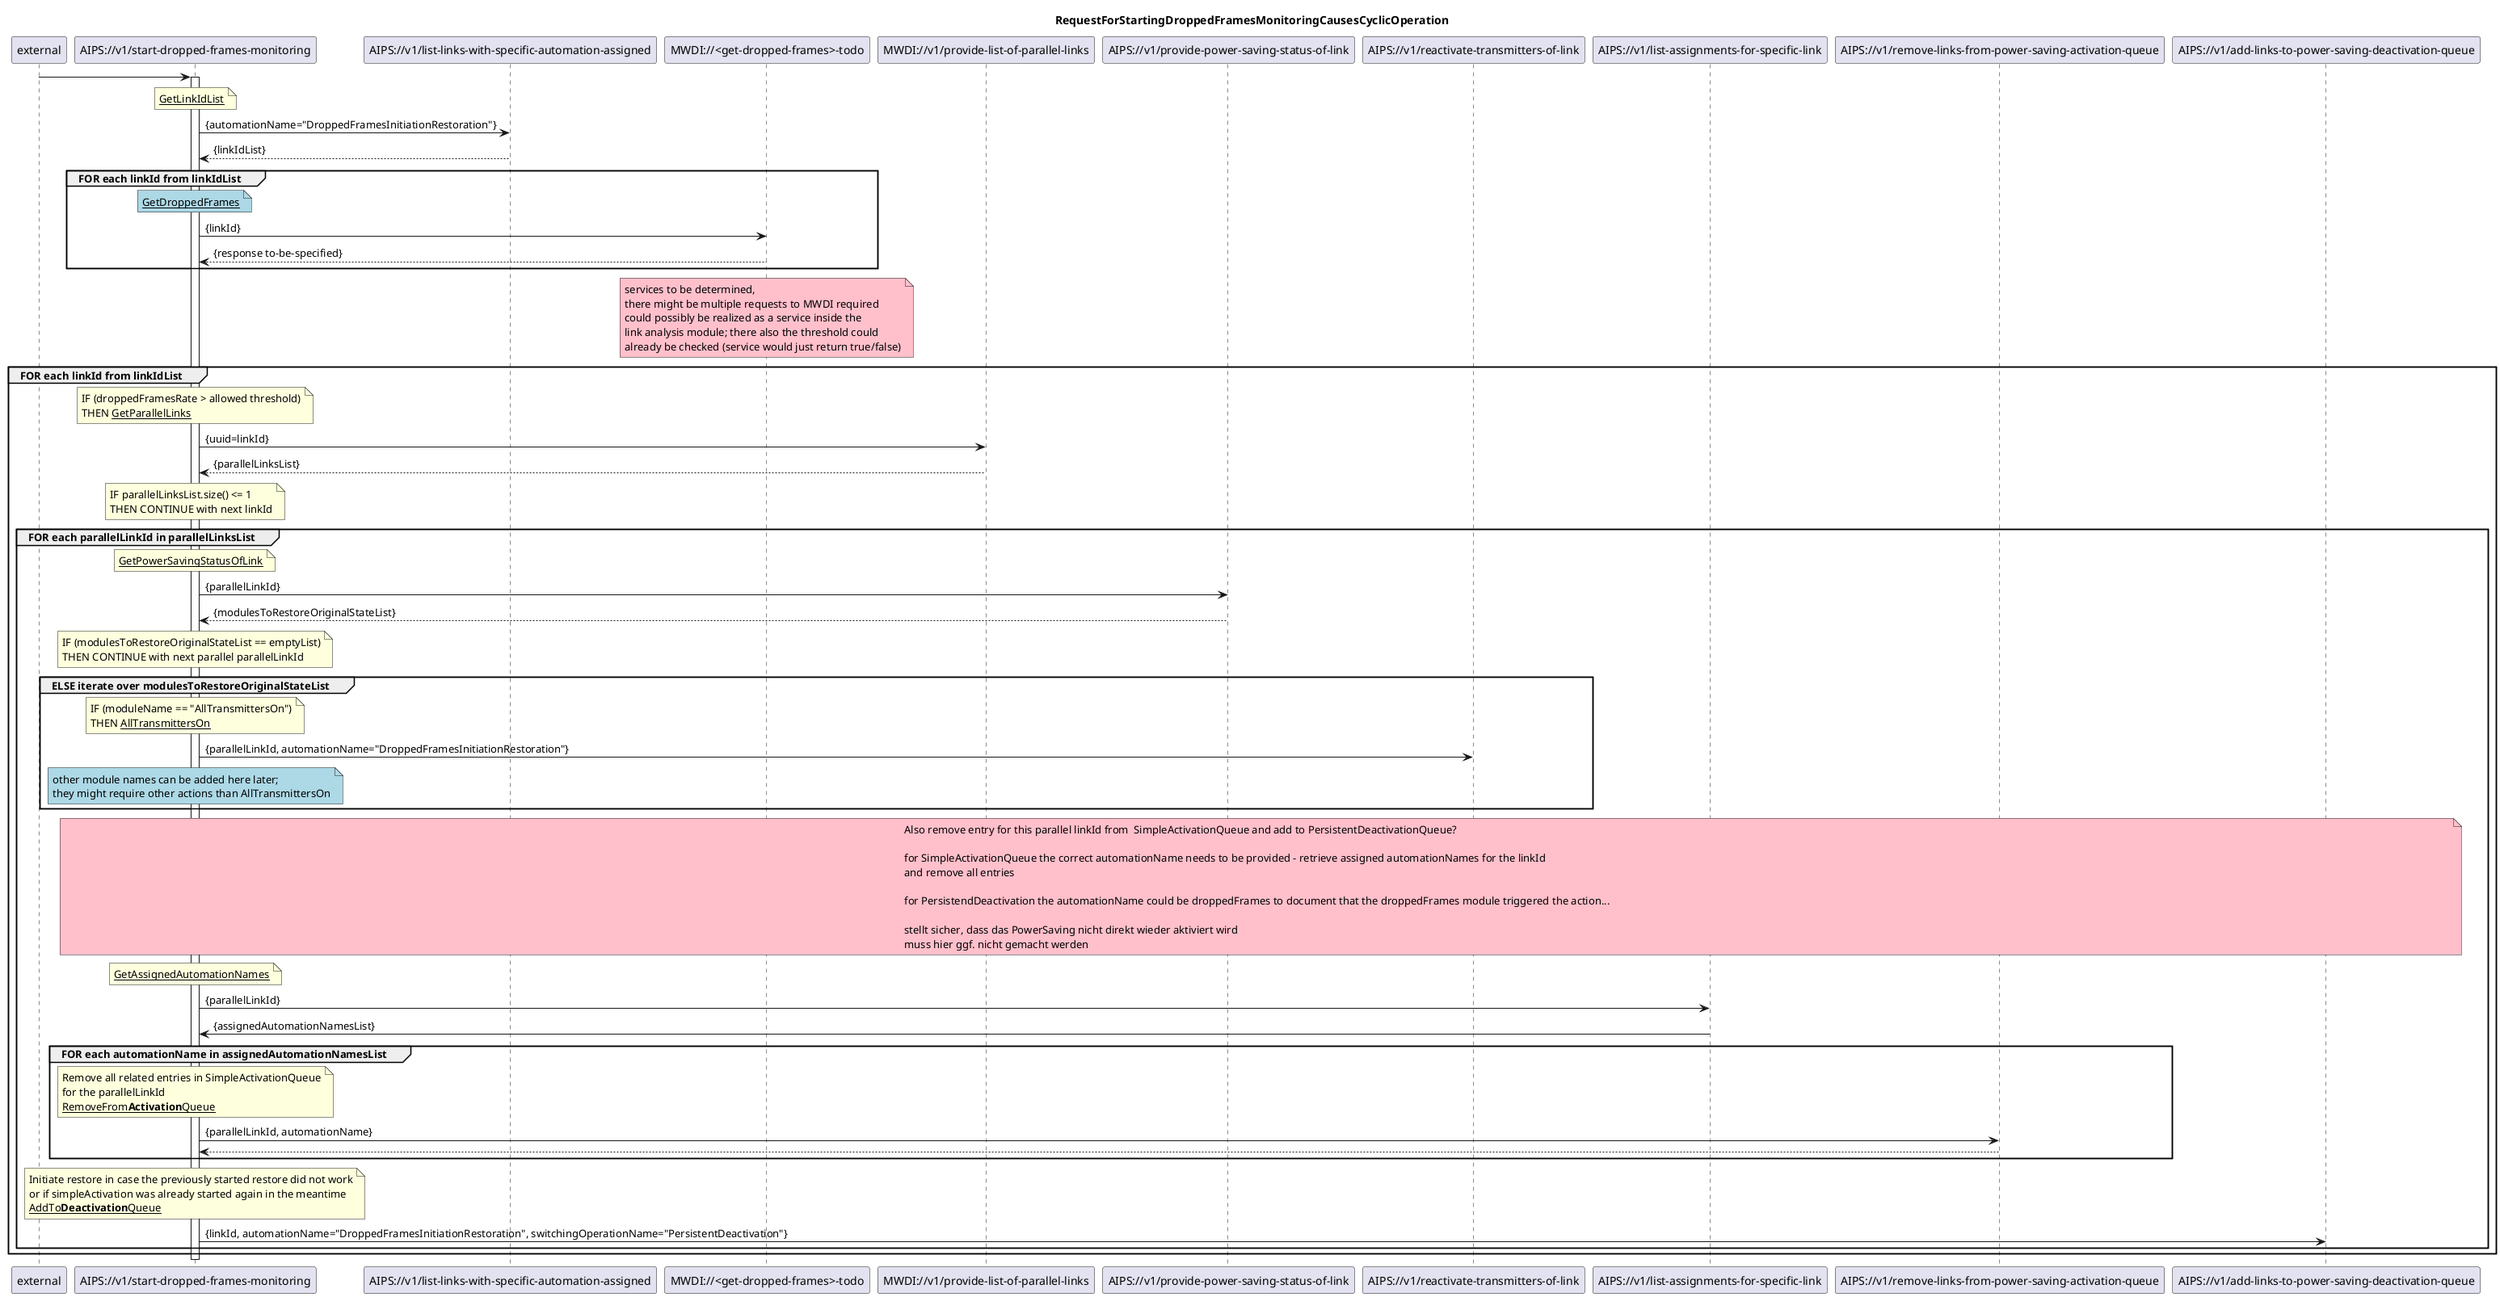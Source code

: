 @startuml 300_startDroppedFramesMonitoring
skinparam responseMessageBelowArrow true

title
RequestForStartingDroppedFramesMonitoringCausesCyclicOperation
end title

participant "external" as requestor
participant "AIPS://v1/start-dropped-frames-monitoring" as startModule
participant "AIPS://v1/list-links-with-specific-automation-assigned" as listLinks
participant "MWDI://<get-dropped-frames>-todo" as mwdiDroppedFrames
participant "MWDI://v1/provide-list-of-parallel-links" as mwdiParallelLink
participant "AIPS://v1/provide-power-saving-status-of-link" as readStatus
participant "AIPS://v1/reactivate-transmitters-of-link" as reactivateTransmitters
participant "AIPS://v1/list-assignments-for-specific-link" as getAssignments
participant "AIPS://v1/remove-links-from-power-saving-activation-queue" as stopSimpleActivation
participant "AIPS://v1/add-links-to-power-saving-deactivation-queue" as startPersistentDeactivation

requestor -> startModule
activate startModule

'get all links subject to this automation
note over startModule
  <u>GetLinkIdList</u>
end note
startModule -> listLinks: {automationName="DroppedFramesInitiationRestoration"}
listLinks --> startModule: {linkIdList}

'monitor them constantly
group FOR each linkId from linkIdList
  note over startModule #lightBlue
    <u>GetDroppedFrames</u>
  end note
  startModule -> mwdiDroppedFrames: {linkId}
  mwdiDroppedFrames --> startModule: {response to-be-specified}
end

note over mwdiDroppedFrames #pink
  services to be determined,
  there might be multiple requests to MWDI required
  could possibly be realized as a service inside the
  link analysis module; there also the threshold could
  already be checked (service would just return true/false)
end note

group FOR each linkId from linkIdList
  'get parallel links
  note over startModule
    IF (droppedFramesRate > allowed threshold)
    THEN <u>GetParallelLinks</u>
  end note
  startModule -> mwdiParallelLink: {uuid=linkId}
  mwdiParallelLink --> startModule: {parallelLinksList}

  'if there are no parallel links
  note over startModule
    IF parallelLinksList.size() <= 1
    THEN CONTINUE with next linkId
  end note

  'there are parallel links, get their powerSavingStatus
  group FOR each parallelLinkId in parallelLinksList
    note over startModule
      <u>GetPowerSavingStatusOfLink</u>
    end note
    startModule -> readStatus: {parallelLinkId}
    readStatus --> startModule: {modulesToRestoreOriginalStateList}

    'continue with next parallel link if there is no powerSaving active
    note over startModule
      IF (modulesToRestoreOriginalStateList == emptyList)
      THEN CONTINUE with next parallel parallelLinkId
    end note

    group ELSE iterate over modulesToRestoreOriginalStateList
      'AllTransmitters on
      note over startModule
        IF (moduleName == "AllTransmittersOn")
        THEN <u>AllTransmittersOn</u>
      end note
      startModule -> reactivateTransmitters: {parallelLinkId, automationName="DroppedFramesInitiationRestoration"}

      note over startModule #lightBlue
        other module names can be added here later;
        they might require other actions than AllTransmittersOn
      end note
    end


    note over startModule, startPersistentDeactivation #pink
      Also remove entry for this parallel linkId from  SimpleActivationQueue and add to PersistentDeactivationQueue?

      for SimpleActivationQueue the correct automationName needs to be provided - retrieve assigned automationNames for the linkId
      and remove all entries

      for PersistendDeactivation the automationName could be droppedFrames to document that the droppedFrames module triggered the action...

      stellt sicher, dass das PowerSaving nicht direkt wieder aktiviert wird
      muss hier ggf. nicht gemacht werden
    end note

    'get automationNames for removal from SimpleActivationQueue
    note over startModule
      <u>GetAssignedAutomationNames</u>
    end note
    startModule -> getAssignments: {parallelLinkId}
    getAssignments -> startModule: {assignedAutomationNamesList}
    
    'remove the entries from SimpleActivationQueue
    group FOR each automationName in assignedAutomationNamesList
      note over startModule
        Remove all related entries in SimpleActivationQueue
        for the parallelLinkId
        <u>RemoveFrom<b>Activation</b>Queue</u>
      end note
      startModule -> stopSimpleActivation: {parallelLinkId, automationName}
      stopSimpleActivation --> startModule
    end

    'initiate restore, just in case the previously called action didn't work
    note over startModule
      Initiate restore in case the previously started restore did not work
      or if simpleActivation was already started again in the meantime
      <u>AddTo<b>Deactivation</b>Queue</u>
    end note
    startModule -> startPersistentDeactivation: {linkId, automationName="DroppedFramesInitiationRestoration", switchingOperationName="PersistentDeactivation"}
  end

end

deactivate startModule

@enduml
